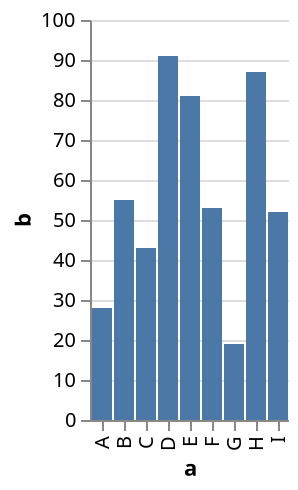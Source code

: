 {
    "$schema": "http://vega.github.io/schema/vega/v3.0.json",
    "autosize": "pad",
    "padding": 5,
    "signals": [
        {
            "name": "width",
            "update": "data('layout')[0].width"
        },
        {
            "name": "height",
            "update": "data('layout')[0].height"
        },
        {
            "name": "unit",
            "value": {},
            "on": [
                {
                    "events": "mousemove",
                    "update": "group()._id ? group() : unit"
                }
            ]
        }
    ],
    "data": [
        {
            "name": "source",
            "values": [
                {
                    "a": "A",
                    "b": 28
                },
                {
                    "a": "B",
                    "b": 55
                },
                {
                    "a": "C",
                    "b": 43
                },
                {
                    "a": "D",
                    "b": 91
                },
                {
                    "a": "E",
                    "b": 81
                },
                {
                    "a": "F",
                    "b": 53
                },
                {
                    "a": "G",
                    "b": 19
                },
                {
                    "a": "H",
                    "b": 87
                },
                {
                    "a": "I",
                    "b": 52
                }
            ],
            "format": {
                "type": "json",
                "parse": {
                    "b": "number"
                }
            },
            "transform": [
                {
                    "type": "filter",
                    "expr": "datum[\"b\"] !== null && !isNaN(datum[\"b\"])"
                }
            ]
        },
        {
            "name": "layout",
            "source": "source",
            "transform": [
                {
                    "type": "aggregate",
                    "fields": [
                        "a"
                    ],
                    "ops": [
                        "distinct"
                    ]
                },
                {
                    "type": "formula",
                    "as": "width",
                    "expr": "max(datum[\"distinct_a\"] - 1 + 2*0.5, 0) * 11"
                },
                {
                    "type": "formula",
                    "as": "height",
                    "expr": "200"
                }
            ]
        }
    ],
    "marks": [
        {
            "name": "main",
            "type": "group",
            "description": "A simple bar chart with embedded data.",
            "from": {
                "data": "layout"
            },
            "encode": {
                "update": {
                    "width": {
                        "field": "width"
                    },
                    "height": {
                        "field": "height"
                    },
                    "fill": {
                        "value": "transparent"
                    }
                }
            },
            "marks": [
                {
                    "name": "marks",
                    "type": "rect",
                    "role": "bar",
                    "from": {
                        "data": "source"
                    },
                    "encode": {
                        "update": {
                            "xc": {
                                "scale": "x",
                                "field": "a"
                            },
                            "width": {
                                "value": 10
                            },
                            "y": {
                                "scale": "y",
                                "field": "b"
                            },
                            "y2": {
                                "scale": "y",
                                "value": 0
                            },
                            "fill": {
                                "value": "#4c78a8"
                            }
                        }
                    }
                }
            ],
            "scales": [
                {
                    "name": "x",
                    "type": "point",
                    "domain": {
                        "data": "source",
                        "field": "a",
                        "sort": true
                    },
                    "range": {
                        "step": 11
                    },
                    "round": true,
                    "padding": 0.5
                },
                {
                    "name": "y",
                    "type": "linear",
                    "domain": {
                        "data": "source",
                        "field": "b"
                    },
                    "range": [
                        200,
                        0
                    ],
                    "round": true,
                    "nice": true,
                    "zero": true
                }
            ],
            "axes": [
                {
                    "scale": "x",
                    "orient": "bottom",
                    "tickCount": 5,
                    "title": "a",
                    "zindex": 1,
                    "encode": {
                        "labels": {
                            "update": {
                                "angle": {
                                    "value": 270
                                },
                                "align": {
                                    "value": "right"
                                },
                                "baseline": {
                                    "value": "middle"
                                }
                            }
                        }
                    }
                },
                {
                    "scale": "y",
                    "format": "s",
                    "orient": "left",
                    "title": "b",
                    "zindex": 1
                },
                {
                    "scale": "y",
                    "domain": false,
                    "format": "s",
                    "grid": true,
                    "labels": false,
                    "orient": "left",
                    "ticks": false,
                    "zindex": 0,
                    "gridScale": "x"
                }
            ]
        }
    ]
}